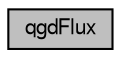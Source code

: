 digraph G
{
  bgcolor="transparent";
  edge [fontname="FreeSans",fontsize="10",labelfontname="FreeSans",labelfontsize="10"];
  node [fontname="FreeSans",fontsize="10",shape=record];
  rankdir=LR;
  Node1 [label="qgdFlux",height=0.2,width=0.4,color="black", fillcolor="grey75", style="filled" fontcolor="black"];
}

